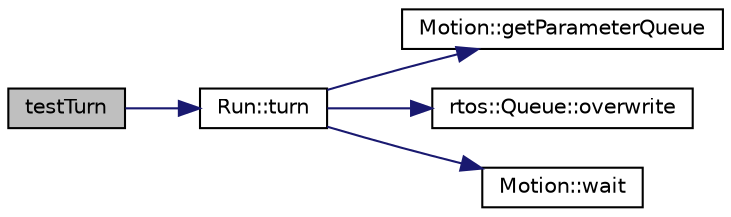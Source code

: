 digraph "testTurn"
{
 // LATEX_PDF_SIZE
  edge [fontname="Helvetica",fontsize="10",labelfontname="Helvetica",labelfontsize="10"];
  node [fontname="Helvetica",fontsize="10",shape=record];
  rankdir="LR";
  Node1 [label="testTurn",height=0.2,width=0.4,color="black", fillcolor="grey75", style="filled", fontcolor="black",tooltip=" "];
  Node1 -> Node2 [color="midnightblue",fontsize="10",style="solid",fontname="Helvetica"];
  Node2 [label="Run::turn",height=0.2,width=0.4,color="black", fillcolor="white", style="filled",URL="$classRun.html#a63e2bbdb05fd38ba5a69438b1e1c7b7d",tooltip=" "];
  Node2 -> Node3 [color="midnightblue",fontsize="10",style="solid",fontname="Helvetica"];
  Node3 [label="Motion::getParameterQueue",height=0.2,width=0.4,color="black", fillcolor="white", style="filled",URL="$classMotion.html#ae4a9edb598403d8f8d48caf670351f4a",tooltip=" "];
  Node2 -> Node4 [color="midnightblue",fontsize="10",style="solid",fontname="Helvetica"];
  Node4 [label="rtos::Queue::overwrite",height=0.2,width=0.4,color="black", fillcolor="white", style="filled",URL="$classrtos_1_1Queue.html#aefa2666169a2772bd2ee5f3ba94d2a35",tooltip=" "];
  Node2 -> Node5 [color="midnightblue",fontsize="10",style="solid",fontname="Helvetica"];
  Node5 [label="Motion::wait",height=0.2,width=0.4,color="black", fillcolor="white", style="filled",URL="$classMotion.html#a77b12599a978c6e083c6daa3c7e75145",tooltip=" "];
}
